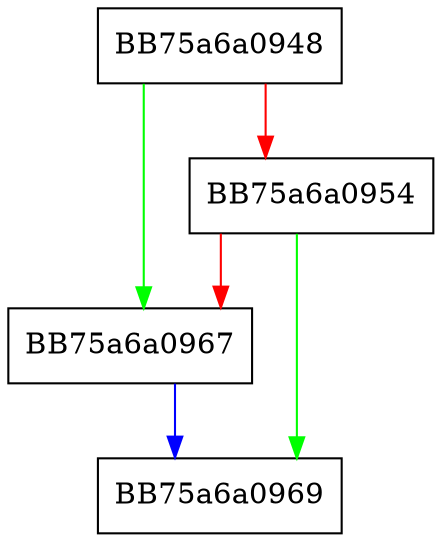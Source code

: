 digraph _is_pipeline_running {
  node [shape="box"];
  graph [splines=ortho];
  BB75a6a0948 -> BB75a6a0967 [color="green"];
  BB75a6a0948 -> BB75a6a0954 [color="red"];
  BB75a6a0954 -> BB75a6a0969 [color="green"];
  BB75a6a0954 -> BB75a6a0967 [color="red"];
  BB75a6a0967 -> BB75a6a0969 [color="blue"];
}